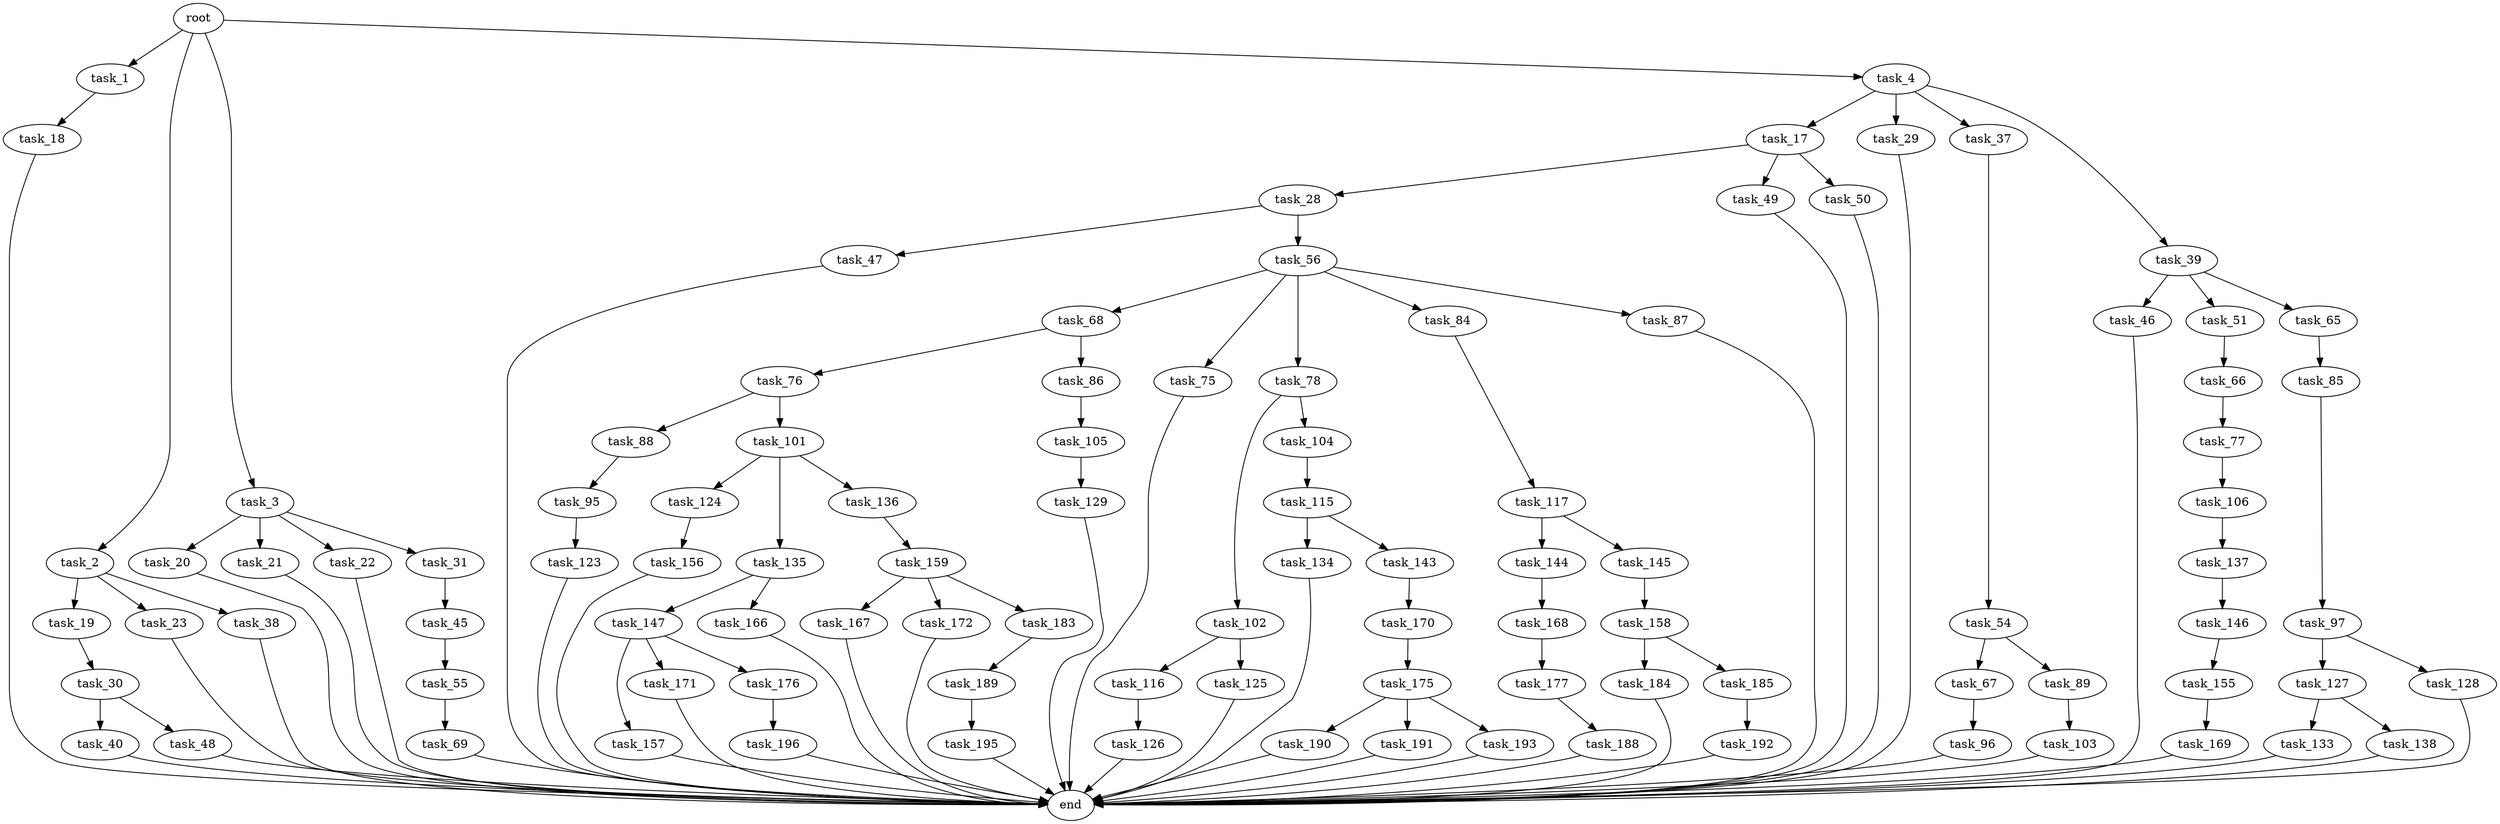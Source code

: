 digraph G {
  root [size="0.000000"];
  task_1 [size="368293445632.000000"];
  task_2 [size="187242447360.000000"];
  task_3 [size="19266402628.000000"];
  task_4 [size="28991029248.000000"];
  task_18 [size="49651945488.000000"];
  task_19 [size="549755813888.000000"];
  task_23 [size="38010987006.000000"];
  task_38 [size="79296248024.000000"];
  task_20 [size="73156762716.000000"];
  task_21 [size="6093672632.000000"];
  task_22 [size="438607145534.000000"];
  task_31 [size="3879442620.000000"];
  task_17 [size="68719476736.000000"];
  task_29 [size="8513161314.000000"];
  task_37 [size="1073741824000.000000"];
  task_39 [size="666124395216.000000"];
  task_28 [size="20149647464.000000"];
  task_49 [size="1176641348.000000"];
  task_50 [size="96479722126.000000"];
  end [size="0.000000"];
  task_30 [size="650532759077.000000"];
  task_47 [size="25076570669.000000"];
  task_56 [size="9009368459.000000"];
  task_40 [size="68719476736.000000"];
  task_48 [size="556336112.000000"];
  task_45 [size="428842074103.000000"];
  task_54 [size="231928233984.000000"];
  task_46 [size="959445425263.000000"];
  task_51 [size="28991029248.000000"];
  task_65 [size="6838148245.000000"];
  task_55 [size="68719476736.000000"];
  task_66 [size="475340350316.000000"];
  task_67 [size="20906760326.000000"];
  task_89 [size="1073741824000.000000"];
  task_69 [size="46929443931.000000"];
  task_68 [size="37484297260.000000"];
  task_75 [size="134217728000.000000"];
  task_78 [size="68719476736.000000"];
  task_84 [size="68719476736.000000"];
  task_87 [size="68719476736.000000"];
  task_85 [size="15856551839.000000"];
  task_77 [size="28991029248.000000"];
  task_96 [size="3994387845.000000"];
  task_76 [size="72602633484.000000"];
  task_86 [size="79274762541.000000"];
  task_88 [size="113529985320.000000"];
  task_101 [size="28991029248.000000"];
  task_106 [size="134217728000.000000"];
  task_102 [size="368293445632.000000"];
  task_104 [size="4148122575.000000"];
  task_117 [size="151340693388.000000"];
  task_97 [size="13360964096.000000"];
  task_105 [size="45615041574.000000"];
  task_95 [size="8589934592.000000"];
  task_103 [size="213914749054.000000"];
  task_123 [size="25886510372.000000"];
  task_127 [size="549755813888.000000"];
  task_128 [size="118674032457.000000"];
  task_124 [size="1073741824000.000000"];
  task_135 [size="98824188854.000000"];
  task_136 [size="430427829157.000000"];
  task_116 [size="200244718215.000000"];
  task_125 [size="134217728000.000000"];
  task_115 [size="368293445632.000000"];
  task_129 [size="231928233984.000000"];
  task_137 [size="134217728000.000000"];
  task_134 [size="88930336139.000000"];
  task_143 [size="68719476736.000000"];
  task_126 [size="8589934592.000000"];
  task_144 [size="9453048506.000000"];
  task_145 [size="80772293970.000000"];
  task_156 [size="134890426219.000000"];
  task_133 [size="35694490897.000000"];
  task_138 [size="46120995315.000000"];
  task_147 [size="8968352442.000000"];
  task_166 [size="376879211570.000000"];
  task_159 [size="522454092707.000000"];
  task_146 [size="15338330378.000000"];
  task_170 [size="368293445632.000000"];
  task_168 [size="61978415897.000000"];
  task_158 [size="28991029248.000000"];
  task_155 [size="816059620844.000000"];
  task_157 [size="7376451755.000000"];
  task_171 [size="137277682692.000000"];
  task_176 [size="8589934592.000000"];
  task_169 [size="134217728000.000000"];
  task_184 [size="1869190366.000000"];
  task_185 [size="87825765744.000000"];
  task_167 [size="574421380842.000000"];
  task_172 [size="134217728000.000000"];
  task_183 [size="549755813888.000000"];
  task_177 [size="7727338401.000000"];
  task_175 [size="31937934053.000000"];
  task_190 [size="368293445632.000000"];
  task_191 [size="107345860749.000000"];
  task_193 [size="782757789696.000000"];
  task_196 [size="231928233984.000000"];
  task_188 [size="704185627850.000000"];
  task_189 [size="1361852228396.000000"];
  task_192 [size="782757789696.000000"];
  task_195 [size="1661772351.000000"];

  root -> task_1 [size="1.000000"];
  root -> task_2 [size="1.000000"];
  root -> task_3 [size="1.000000"];
  root -> task_4 [size="1.000000"];
  task_1 -> task_18 [size="411041792.000000"];
  task_2 -> task_19 [size="134217728.000000"];
  task_2 -> task_23 [size="134217728.000000"];
  task_2 -> task_38 [size="134217728.000000"];
  task_3 -> task_20 [size="536870912.000000"];
  task_3 -> task_21 [size="536870912.000000"];
  task_3 -> task_22 [size="536870912.000000"];
  task_3 -> task_31 [size="536870912.000000"];
  task_4 -> task_17 [size="75497472.000000"];
  task_4 -> task_29 [size="75497472.000000"];
  task_4 -> task_37 [size="75497472.000000"];
  task_4 -> task_39 [size="75497472.000000"];
  task_18 -> end [size="1.000000"];
  task_19 -> task_30 [size="536870912.000000"];
  task_23 -> end [size="1.000000"];
  task_38 -> end [size="1.000000"];
  task_20 -> end [size="1.000000"];
  task_21 -> end [size="1.000000"];
  task_22 -> end [size="1.000000"];
  task_31 -> task_45 [size="134217728.000000"];
  task_17 -> task_28 [size="134217728.000000"];
  task_17 -> task_49 [size="134217728.000000"];
  task_17 -> task_50 [size="134217728.000000"];
  task_29 -> end [size="1.000000"];
  task_37 -> task_54 [size="838860800.000000"];
  task_39 -> task_46 [size="679477248.000000"];
  task_39 -> task_51 [size="679477248.000000"];
  task_39 -> task_65 [size="679477248.000000"];
  task_28 -> task_47 [size="411041792.000000"];
  task_28 -> task_56 [size="411041792.000000"];
  task_49 -> end [size="1.000000"];
  task_50 -> end [size="1.000000"];
  task_30 -> task_40 [size="411041792.000000"];
  task_30 -> task_48 [size="411041792.000000"];
  task_47 -> end [size="1.000000"];
  task_56 -> task_68 [size="679477248.000000"];
  task_56 -> task_75 [size="679477248.000000"];
  task_56 -> task_78 [size="679477248.000000"];
  task_56 -> task_84 [size="679477248.000000"];
  task_56 -> task_87 [size="679477248.000000"];
  task_40 -> end [size="1.000000"];
  task_48 -> end [size="1.000000"];
  task_45 -> task_55 [size="411041792.000000"];
  task_54 -> task_67 [size="301989888.000000"];
  task_54 -> task_89 [size="301989888.000000"];
  task_46 -> end [size="1.000000"];
  task_51 -> task_66 [size="75497472.000000"];
  task_65 -> task_85 [size="411041792.000000"];
  task_55 -> task_69 [size="134217728.000000"];
  task_66 -> task_77 [size="536870912.000000"];
  task_67 -> task_96 [size="536870912.000000"];
  task_89 -> task_103 [size="838860800.000000"];
  task_69 -> end [size="1.000000"];
  task_68 -> task_76 [size="33554432.000000"];
  task_68 -> task_86 [size="33554432.000000"];
  task_75 -> end [size="1.000000"];
  task_78 -> task_102 [size="134217728.000000"];
  task_78 -> task_104 [size="134217728.000000"];
  task_84 -> task_117 [size="134217728.000000"];
  task_87 -> end [size="1.000000"];
  task_85 -> task_97 [size="301989888.000000"];
  task_77 -> task_106 [size="75497472.000000"];
  task_96 -> end [size="1.000000"];
  task_76 -> task_88 [size="134217728.000000"];
  task_76 -> task_101 [size="134217728.000000"];
  task_86 -> task_105 [size="209715200.000000"];
  task_88 -> task_95 [size="411041792.000000"];
  task_101 -> task_124 [size="75497472.000000"];
  task_101 -> task_135 [size="75497472.000000"];
  task_101 -> task_136 [size="75497472.000000"];
  task_106 -> task_137 [size="209715200.000000"];
  task_102 -> task_116 [size="411041792.000000"];
  task_102 -> task_125 [size="411041792.000000"];
  task_104 -> task_115 [size="75497472.000000"];
  task_117 -> task_144 [size="134217728.000000"];
  task_117 -> task_145 [size="134217728.000000"];
  task_97 -> task_127 [size="536870912.000000"];
  task_97 -> task_128 [size="536870912.000000"];
  task_105 -> task_129 [size="33554432.000000"];
  task_95 -> task_123 [size="33554432.000000"];
  task_103 -> end [size="1.000000"];
  task_123 -> end [size="1.000000"];
  task_127 -> task_133 [size="536870912.000000"];
  task_127 -> task_138 [size="536870912.000000"];
  task_128 -> end [size="1.000000"];
  task_124 -> task_156 [size="838860800.000000"];
  task_135 -> task_147 [size="209715200.000000"];
  task_135 -> task_166 [size="209715200.000000"];
  task_136 -> task_159 [size="411041792.000000"];
  task_116 -> task_126 [size="411041792.000000"];
  task_125 -> end [size="1.000000"];
  task_115 -> task_134 [size="411041792.000000"];
  task_115 -> task_143 [size="411041792.000000"];
  task_129 -> end [size="1.000000"];
  task_137 -> task_146 [size="209715200.000000"];
  task_134 -> end [size="1.000000"];
  task_143 -> task_170 [size="134217728.000000"];
  task_126 -> end [size="1.000000"];
  task_144 -> task_168 [size="838860800.000000"];
  task_145 -> task_158 [size="75497472.000000"];
  task_156 -> end [size="1.000000"];
  task_133 -> end [size="1.000000"];
  task_138 -> end [size="1.000000"];
  task_147 -> task_157 [size="301989888.000000"];
  task_147 -> task_171 [size="301989888.000000"];
  task_147 -> task_176 [size="301989888.000000"];
  task_166 -> end [size="1.000000"];
  task_159 -> task_167 [size="411041792.000000"];
  task_159 -> task_172 [size="411041792.000000"];
  task_159 -> task_183 [size="411041792.000000"];
  task_146 -> task_155 [size="33554432.000000"];
  task_170 -> task_175 [size="411041792.000000"];
  task_168 -> task_177 [size="75497472.000000"];
  task_158 -> task_184 [size="75497472.000000"];
  task_158 -> task_185 [size="75497472.000000"];
  task_155 -> task_169 [size="536870912.000000"];
  task_157 -> end [size="1.000000"];
  task_171 -> end [size="1.000000"];
  task_176 -> task_196 [size="33554432.000000"];
  task_169 -> end [size="1.000000"];
  task_184 -> end [size="1.000000"];
  task_185 -> task_192 [size="134217728.000000"];
  task_167 -> end [size="1.000000"];
  task_172 -> end [size="1.000000"];
  task_183 -> task_189 [size="536870912.000000"];
  task_177 -> task_188 [size="411041792.000000"];
  task_175 -> task_190 [size="33554432.000000"];
  task_175 -> task_191 [size="33554432.000000"];
  task_175 -> task_193 [size="33554432.000000"];
  task_190 -> end [size="1.000000"];
  task_191 -> end [size="1.000000"];
  task_193 -> end [size="1.000000"];
  task_196 -> end [size="1.000000"];
  task_188 -> end [size="1.000000"];
  task_189 -> task_195 [size="838860800.000000"];
  task_192 -> end [size="1.000000"];
  task_195 -> end [size="1.000000"];
}
